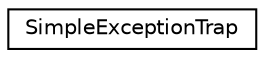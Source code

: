 digraph "Graphical Class Hierarchy"
{
  edge [fontname="Helvetica",fontsize="10",labelfontname="Helvetica",labelfontsize="10"];
  node [fontname="Helvetica",fontsize="10",shape=record];
  rankdir="LR";
  Node1 [label="SimpleExceptionTrap",height=0.2,width=0.4,color="black", fillcolor="white", style="filled",URL="$class_simple_exception_trap.html"];
}

